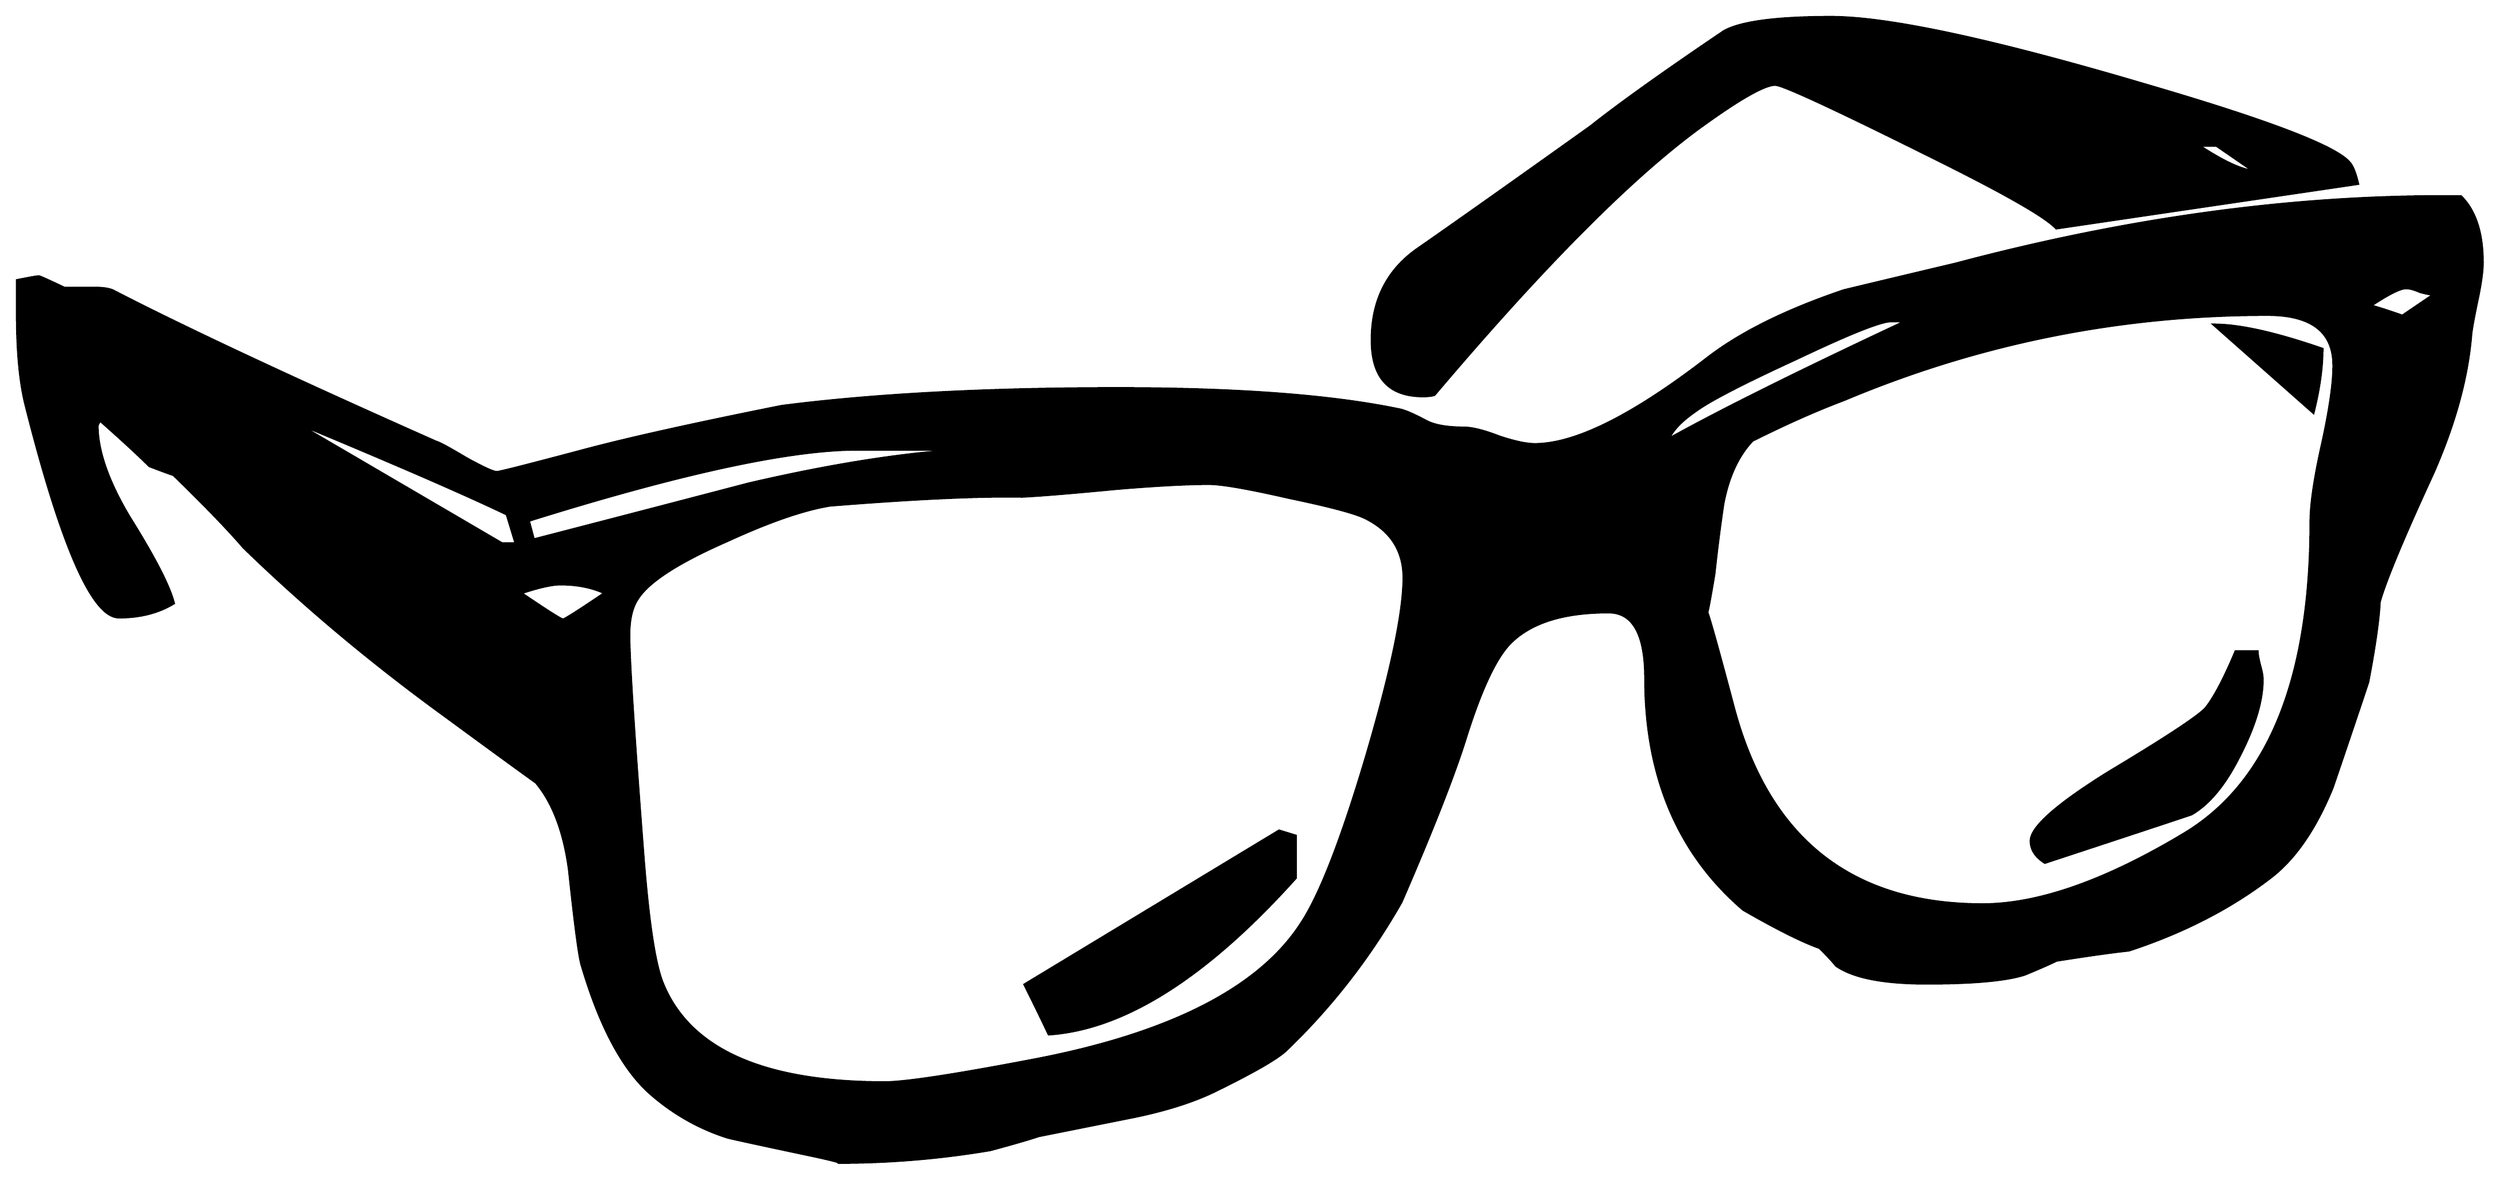 


\begin{tikzpicture}[y=0.80pt, x=0.80pt, yscale=-1.0, xscale=1.0, inner sep=0pt, outer sep=0pt]
\begin{scope}[shift={(100.0,1672.0)},nonzero rule]
  \path[draw=.,fill=.,line width=1.600pt] (1922.0,-868.0) --
    (1685.0,-833.0) .. controls (1677.0,-841.667) and
    (1647.667,-858.667) .. (1597.0,-884.0) .. controls
    (1514.333,-925.333) and (1470.0,-946.0) .. (1464.0,-946.0) ..
    controls (1456.0,-946.0) and (1438.0,-936.0) ..
    (1410.0,-916.0) .. controls (1355.333,-877.333) and
    (1284.0,-806.0) .. (1196.0,-702.0) .. controls
    (1194.0,-701.333) and (1191.0,-701.0) .. (1187.0,-701.0) ..
    controls (1160.333,-701.0) and (1147.0,-715.667) ..
    (1147.0,-745.0) .. controls (1147.0,-775.667) and
    (1158.667,-799.333) .. (1182.0,-816.0) .. controls
    (1212.667,-837.333) and (1258.333,-869.667) .. (1319.0,-913.0) ..
    controls (1341.667,-931.0) and (1376.667,-956.0) ..
    (1424.0,-988.0) .. controls (1437.333,-995.333) and
    (1465.333,-999.0) .. (1508.0,-999.0) .. controls
    (1553.333,-999.0) and (1636.667,-981.0) .. (1758.0,-945.0) ..
    controls (1851.333,-917.667) and (1903.667,-897.667) ..
    (1915.0,-885.0) .. controls (1917.667,-882.333) and
    (1920.0,-876.667) .. (1922.0,-868.0) -- cycle(2020.0,-806.0)
    .. controls (2020.0,-799.333) and (2018.667,-789.667) ..
    (2016.0,-777.0) .. controls (2013.333,-764.333) and
    (2011.667,-755.333) .. (2011.0,-750.0) .. controls
    (2008.333,-716.0) and (1998.333,-679.333) .. (1981.0,-640.0) ..
    controls (1957.667,-589.333) and (1943.667,-555.667) ..
    (1939.0,-539.0) .. controls (1938.333,-525.0) and
    (1935.333,-504.0) .. (1930.0,-476.0) .. controls
    (1920.667,-448.0) and (1911.333,-420.333) .. (1902.0,-393.0) ..
    controls (1888.667,-360.333) and (1872.333,-336.667) ..
    (1853.0,-322.0) .. controls (1821.667,-298.0) and
    (1784.667,-279.0) .. (1742.0,-265.0) .. controls
    (1729.333,-263.667) and (1710.333,-261.0) .. (1685.0,-257.0) ..
    controls (1679.667,-254.333) and (1671.333,-250.667) ..
    (1660.0,-246.0) .. controls (1645.333,-241.333) and
    (1619.667,-239.0) .. (1583.0,-239.0) .. controls
    (1549.0,-239.0) and (1525.333,-243.667) .. (1512.0,-253.0) ..
    controls (1509.333,-256.333) and (1505.0,-261.0) ..
    (1499.0,-267.0) .. controls (1485.667,-271.667) and
    (1465.667,-281.667) .. (1439.0,-297.0) .. controls
    (1387.667,-341.0) and (1362.0,-401.667) .. (1362.0,-479.0) ..
    controls (1362.0,-513.667) and (1352.333,-531.0) ..
    (1333.0,-531.0) .. controls (1297.0,-531.0) and
    (1271.0,-522.667) .. (1255.0,-506.0) .. controls
    (1243.667,-494.0) and (1232.0,-468.667) .. (1220.0,-430.0) ..
    controls (1210.667,-400.667) and (1194.0,-358.333) ..
    (1170.0,-303.0) .. controls (1145.333,-259.667) and
    (1115.333,-221.0) .. (1080.0,-187.0) .. controls
    (1073.333,-180.333) and (1054.333,-169.333) .. (1023.0,-154.0) ..
    controls (1005.0,-145.333) and (982.333,-138.333) ..
    (955.0,-133.0) .. controls (931.667,-128.333) and (908.333,-123.667)
    .. (885.0,-119.0) .. controls (877.0,-116.333) and
    (864.333,-112.667) .. (847.0,-108.0) .. controls (807.667,-101.333)
    and (767.667,-98.0) .. (727.0,-98.0) .. controls (730.333,-98.0)
    and (724.333,-99.667) .. (709.0,-103.0) .. controls
    (665.0,-112.333) and (642.0,-117.333) .. (640.0,-118.0) ..
    controls (617.333,-125.333) and (597.0,-137.0) .. (579.0,-153.0)
    .. controls (557.667,-172.333) and (540.0,-205.667) ..
    (526.0,-253.0) .. controls (524.0,-259.0) and (520.667,-284.0)
    .. (516.0,-328.0) .. controls (512.0,-358.0) and
    (503.333,-381.0) .. (490.0,-397.0) .. controls (473.333,-409.0)
    and (448.667,-427.0) .. (416.0,-451.0) .. controls
    (359.333,-492.333) and (307.333,-536.0) .. (260.0,-582.0) ..
    controls (248.0,-596.0) and (229.667,-615.0) .. (205.0,-639.0)
    .. controls (201.0,-640.333) and (194.667,-642.667) ..
    (186.0,-646.0) .. controls (177.333,-654.667) and (164.333,-666.667)
    .. (147.0,-682.0) -- (145.0,-678.0) .. controls
    (145.0,-658.0) and (153.333,-634.0) .. (170.0,-606.0) ..
    controls (190.0,-574.0) and (201.667,-551.333) .. (205.0,-538.0)
    .. controls (193.0,-530.667) and (178.667,-527.0) ..
    (162.0,-527.0) .. controls (141.333,-527.0) and (117.0,-582.333)
    .. (89.0,-693.0) .. controls (84.333,-711.0) and (82.0,-735.333)
    .. (82.0,-766.0) -- (82.0,-792.0) .. controls (92.0,-794.0)
    and (97.667,-795.0) .. (99.0,-795.0) .. controls (99.667,-795.0)
    and (106.333,-792.0) .. (119.0,-786.0) .. controls
    (119.0,-786.0) and (127.0,-786.0) .. (143.0,-786.0) ..
    controls (149.0,-786.0) and (153.667,-785.333) .. (157.0,-784.0)
    .. controls (212.333,-755.333) and (297.0,-715.667) ..
    (411.0,-665.0) .. controls (413.667,-664.333) and (421.667,-660.0)
    .. (435.0,-652.0) .. controls (448.333,-644.667) and
    (456.333,-641.0) .. (459.0,-641.0) .. controls (461.0,-641.0)
    and (483.333,-646.667) .. (526.0,-658.0) .. controls
    (560.667,-667.333) and (613.0,-679.0) .. (683.0,-693.0) ..
    controls (755.667,-702.333) and (843.667,-707.0) .. (947.0,-707.0)
    .. controls (1042.333,-707.0) and (1116.667,-701.333) ..
    (1170.0,-690.0) .. controls (1174.667,-688.667) and
    (1181.333,-685.667) .. (1190.0,-681.0) .. controls
    (1196.667,-677.667) and (1206.333,-676.0) .. (1219.0,-676.0) ..
    controls (1225.667,-676.0) and (1235.0,-673.667) ..
    (1247.0,-669.0) .. controls (1259.0,-665.0) and
    (1268.333,-663.0) .. (1275.0,-663.0) .. controls
    (1307.0,-663.0) and (1352.333,-685.667) .. (1411.0,-731.0) ..
    controls (1437.0,-751.0) and (1472.667,-768.667) ..
    (1518.0,-784.0) .. controls (1537.333,-788.667) and
    (1566.667,-795.667) .. (1606.0,-805.0) .. controls
    (1741.333,-841.0) and (1871.0,-858.667) .. (1995.0,-858.0) --
    (2003.0,-858.0) .. controls (2014.333,-846.667) and
    (2020.0,-829.333) .. (2020.0,-806.0) -- cycle(1982.0,-781.0)
    .. controls (1979.333,-781.0) and (1975.667,-781.667) ..
    (1971.0,-783.0) .. controls (1966.333,-785.0) and
    (1962.667,-786.0) .. (1960.0,-786.0) .. controls
    (1955.333,-786.0) and (1946.0,-781.333) .. (1932.0,-772.0) ..
    controls (1937.333,-770.667) and (1945.667,-768.0) ..
    (1957.0,-764.0) -- (1982.0,-781.0) -- cycle(1840.0,-878.0)
    -- (1811.0,-898.0) -- (1797.0,-898.0) .. controls
    (1816.333,-885.333) and (1830.667,-878.667) .. (1840.0,-878.0) --
    cycle(1903.0,-725.0) .. controls (1903.0,-751.667) and
    (1885.667,-765.0) .. (1851.0,-765.0) .. controls
    (1735.0,-765.0) and (1624.0,-742.667) .. (1518.0,-698.0) ..
    controls (1496.667,-690.0) and (1472.667,-679.333) ..
    (1446.0,-666.0) .. controls (1434.667,-654.0) and
    (1427.0,-637.333) .. (1423.0,-616.0) .. controls
    (1420.333,-598.0) and (1418.0,-579.667) .. (1416.0,-561.0) ..
    controls (1412.0,-537.0) and (1410.0,-527.0) ..
    (1410.0,-531.0) .. controls (1410.0,-534.333) and
    (1417.0,-509.667) .. (1431.0,-457.0) .. controls
    (1458.333,-353.0) and (1523.667,-301.0) .. (1627.0,-301.0) ..
    controls (1671.0,-301.0) and (1724.0,-319.667) ..
    (1786.0,-357.0) .. controls (1852.0,-397.0) and
    (1885.0,-478.667) .. (1885.0,-602.0) .. controls
    (1885.0,-616.0) and (1888.0,-636.333) .. (1894.0,-663.0) ..
    controls (1900.0,-690.333) and (1903.0,-711.0) ..
    (1903.0,-725.0) -- cycle(1567.0,-760.0) -- (1555.0,-760.0)
    .. controls (1547.0,-760.0) and (1522.0,-750.0) ..
    (1480.0,-730.0) .. controls (1438.0,-710.667) and
    (1411.667,-697.0) .. (1401.0,-689.0) .. controls
    (1390.333,-681.667) and (1383.333,-674.333) .. (1380.0,-667.0) ..
    controls (1420.667,-689.667) and (1483.0,-720.667) ..
    (1567.0,-760.0) -- cycle(830.0,-659.0) -- (786.0,-659.0) ..
    controls (786.0,-659.0) and (771.333,-659.0) .. (742.0,-659.0)
    .. controls (689.333,-659.0) and (603.333,-640.333) ..
    (484.0,-603.0) -- (488.0,-588.0) .. controls (544.667,-602.667)
    and (601.0,-617.333) .. (657.0,-632.0) .. controls
    (723.0,-647.333) and (780.667,-656.333) .. (830.0,-659.0) --
    cycle(1172.0,-558.0) .. controls (1172.0,-579.333) and
    (1162.0,-595.0) .. (1142.0,-605.0) .. controls
    (1134.0,-609.0) and (1114.0,-614.333) .. (1082.0,-621.0) ..
    controls (1050.0,-628.333) and (1029.0,-632.0) ..
    (1019.0,-632.0) .. controls (1001.0,-632.0) and
    (976.333,-630.667) .. (945.0,-628.0) .. controls (910.333,-624.667)
    and (886.0,-622.667) .. (872.0,-622.0) .. controls
    (838.0,-622.667) and (787.667,-620.333) .. (721.0,-615.0) ..
    controls (700.333,-611.667) and (673.333,-602.333) .. (640.0,-587.0)
    .. controls (602.0,-570.333) and (578.667,-555.333) ..
    (570.0,-542.0) .. controls (565.333,-535.333) and (563.0,-525.667)
    .. (563.0,-513.0) .. controls (563.0,-493.667) and
    (566.667,-436.333) .. (574.0,-341.0) .. controls (578.0,-289.0)
    and (583.0,-255.333) .. (589.0,-240.0) .. controls
    (609.667,-187.333) and (668.0,-161.0) .. (764.0,-161.0) ..
    controls (780.0,-161.0) and (819.333,-167.0) .. (882.0,-179.0)
    .. controls (989.333,-199.667) and (1059.333,-235.667) ..
    (1092.0,-287.0) .. controls (1106.667,-309.667) and
    (1123.667,-353.667) .. (1143.0,-419.0) .. controls
    (1162.333,-485.0) and (1172.0,-531.333) .. (1172.0,-558.0) --
    cycle(544.0,-546.0) .. controls (534.0,-550.667) and
    (522.333,-553.0) .. (509.0,-553.0) .. controls (502.333,-553.0)
    and (492.0,-550.667) .. (478.0,-546.0) .. controls
    (498.667,-532.0) and (509.667,-525.0) .. (511.0,-525.0) ..
    controls (512.333,-525.0) and (523.333,-532.0) .. (544.0,-546.0)
    -- cycle(474.0,-585.0) -- (467.0,-608.0) .. controls
    (433.667,-624.0) and (377.667,-648.333) .. (299.0,-681.0) --
    (463.0,-585.0) -- (474.0,-585.0) -- cycle(1894.0,-738.0) ..
    controls (1894.0,-723.333) and (1891.667,-706.667) ..
    (1887.0,-688.0) -- (1809.0,-757.0) .. controls
    (1829.0,-757.0) and (1857.333,-750.667) .. (1894.0,-738.0) --
    cycle(1847.0,-478.0) .. controls (1847.0,-461.333) and
    (1841.0,-441.333) .. (1829.0,-418.0) .. controls
    (1817.667,-395.333) and (1805.0,-380.0) .. (1791.0,-372.0) ..
    controls (1765.0,-363.333) and (1726.667,-350.667) ..
    (1676.0,-334.0) .. controls (1668.667,-338.667) and
    (1665.0,-344.333) .. (1665.0,-351.0) .. controls
    (1665.0,-361.667) and (1685.333,-379.667) .. (1726.0,-405.0) ..
    controls (1772.667,-433.0) and (1798.333,-450.0) ..
    (1803.0,-456.0) .. controls (1809.667,-464.667) and
    (1817.333,-479.333) .. (1826.0,-500.0) -- (1843.0,-500.0) ..
    controls (1843.0,-498.0) and (1843.667,-494.333) ..
    (1845.0,-489.0) .. controls (1846.333,-484.333) and
    (1847.0,-480.667) .. (1847.0,-478.0) -- cycle(1087.0,-322.0)
    .. controls (1017.0,-244.0) and (952.333,-203.0) ..
    (893.0,-199.0) .. controls (887.667,-210.333) and (881.333,-223.333)
    .. (874.0,-238.0) -- (1074.0,-359.0) -- (1087.0,-355.0) --
    (1087.0,-322.0) -- cycle;
\end{scope}

\end{tikzpicture}


